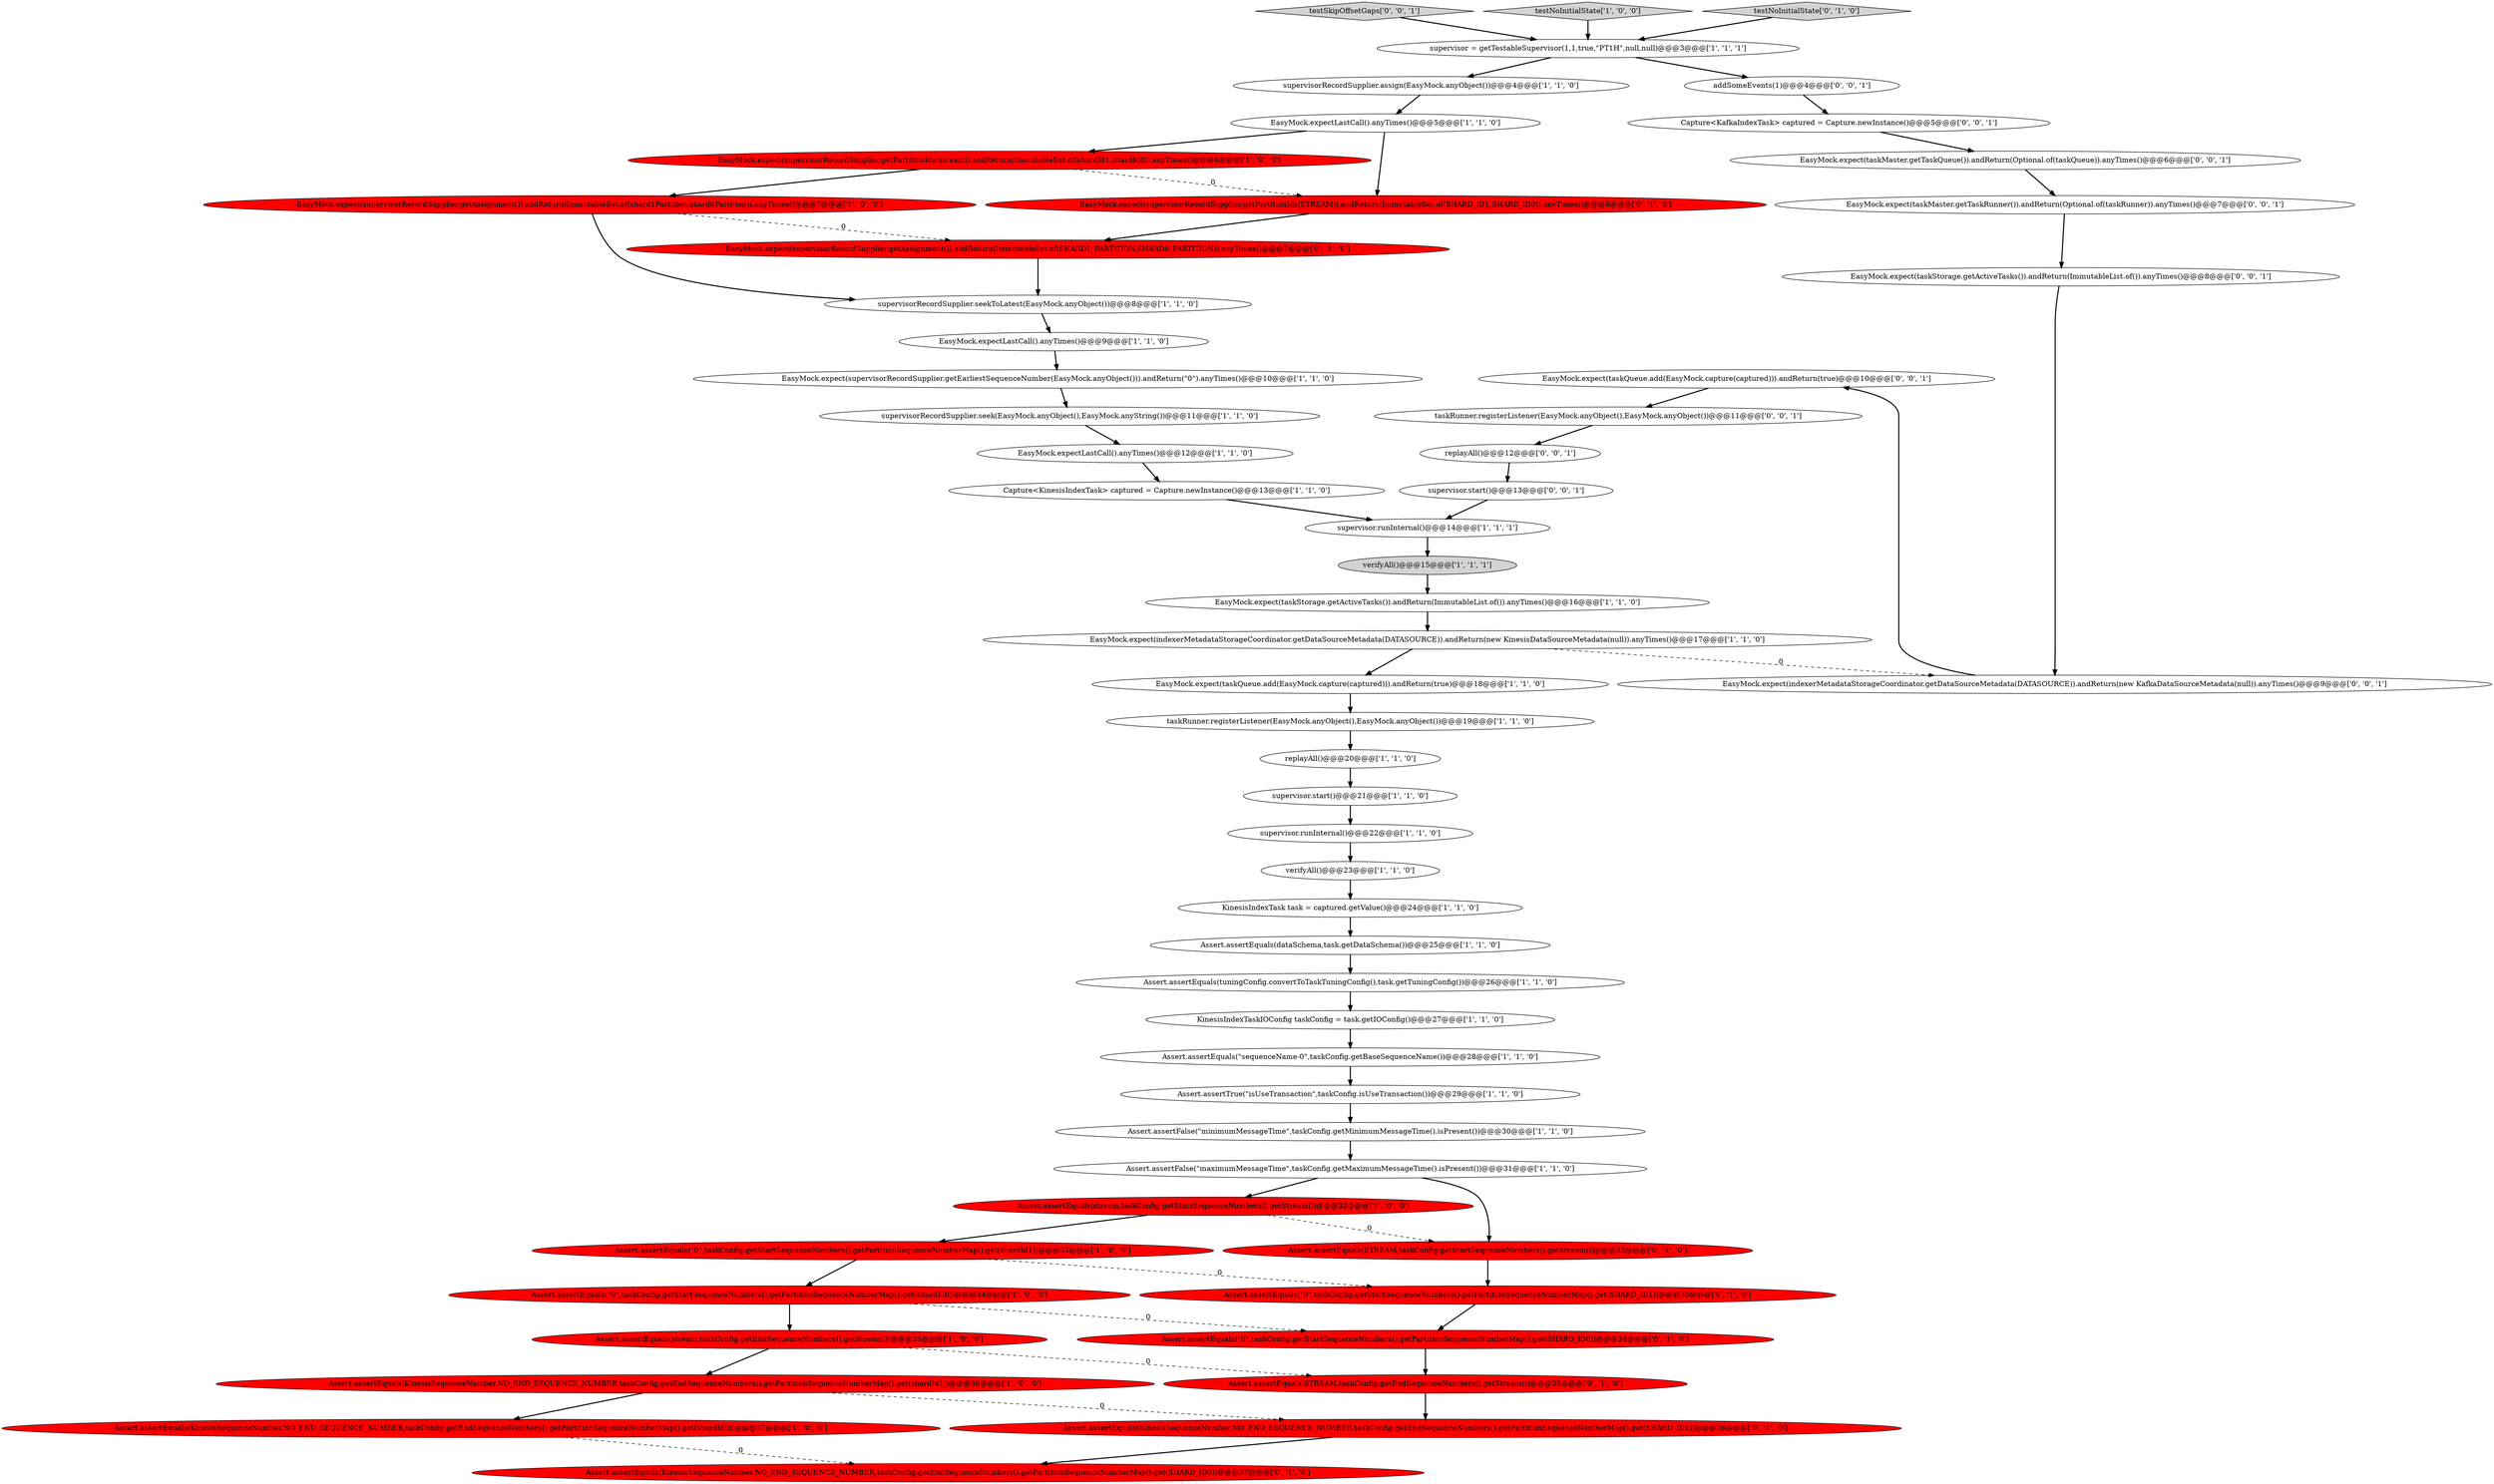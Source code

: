 digraph {
51 [style = filled, label = "EasyMock.expect(taskQueue.add(EasyMock.capture(captured))).andReturn(true)@@@10@@@['0', '0', '1']", fillcolor = white, shape = ellipse image = "AAA0AAABBB3BBB"];
38 [style = filled, label = "Assert.assertEquals(\"0\",taskConfig.getStartSequenceNumbers().getPartitionSequenceNumberMap().get(SHARD_ID0))@@@34@@@['0', '1', '0']", fillcolor = red, shape = ellipse image = "AAA1AAABBB2BBB"];
52 [style = filled, label = "EasyMock.expect(taskStorage.getActiveTasks()).andReturn(ImmutableList.of()).anyTimes()@@@8@@@['0', '0', '1']", fillcolor = white, shape = ellipse image = "AAA0AAABBB3BBB"];
19 [style = filled, label = "Assert.assertEquals(KinesisSequenceNumber.NO_END_SEQUENCE_NUMBER,taskConfig.getEndSequenceNumbers().getPartitionSequenceNumberMap().get(shardId1))@@@36@@@['1', '0', '0']", fillcolor = red, shape = ellipse image = "AAA1AAABBB1BBB"];
20 [style = filled, label = "EasyMock.expect(taskQueue.add(EasyMock.capture(captured))).andReturn(true)@@@18@@@['1', '1', '0']", fillcolor = white, shape = ellipse image = "AAA0AAABBB1BBB"];
18 [style = filled, label = "Assert.assertFalse(\"minimumMessageTime\",taskConfig.getMinimumMessageTime().isPresent())@@@30@@@['1', '1', '0']", fillcolor = white, shape = ellipse image = "AAA0AAABBB1BBB"];
5 [style = filled, label = "supervisorRecordSupplier.seekToLatest(EasyMock.anyObject())@@@8@@@['1', '1', '0']", fillcolor = white, shape = ellipse image = "AAA0AAABBB1BBB"];
27 [style = filled, label = "Assert.assertTrue(\"isUseTransaction\",taskConfig.isUseTransaction())@@@29@@@['1', '1', '0']", fillcolor = white, shape = ellipse image = "AAA0AAABBB1BBB"];
32 [style = filled, label = "Assert.assertEquals(stream,taskConfig.getStartSequenceNumbers().getStream())@@@32@@@['1', '0', '0']", fillcolor = red, shape = ellipse image = "AAA1AAABBB1BBB"];
49 [style = filled, label = "addSomeEvents(1)@@@4@@@['0', '0', '1']", fillcolor = white, shape = ellipse image = "AAA0AAABBB3BBB"];
6 [style = filled, label = "EasyMock.expectLastCall().anyTimes()@@@9@@@['1', '1', '0']", fillcolor = white, shape = ellipse image = "AAA0AAABBB1BBB"];
15 [style = filled, label = "Assert.assertEquals(KinesisSequenceNumber.NO_END_SEQUENCE_NUMBER,taskConfig.getEndSequenceNumbers().getPartitionSequenceNumberMap().get(shardId0))@@@37@@@['1', '0', '0']", fillcolor = red, shape = ellipse image = "AAA1AAABBB1BBB"];
7 [style = filled, label = "Assert.assertFalse(\"maximumMessageTime\",taskConfig.getMaximumMessageTime().isPresent())@@@31@@@['1', '1', '0']", fillcolor = white, shape = ellipse image = "AAA0AAABBB1BBB"];
50 [style = filled, label = "testSkipOffsetGaps['0', '0', '1']", fillcolor = lightgray, shape = diamond image = "AAA0AAABBB3BBB"];
11 [style = filled, label = "EasyMock.expect(supervisorRecordSupplier.getPartitionIds(stream)).andReturn(ImmutableSet.of(shardId1,shardId0)).anyTimes()@@@6@@@['1', '0', '0']", fillcolor = red, shape = ellipse image = "AAA1AAABBB1BBB"];
47 [style = filled, label = "EasyMock.expect(taskMaster.getTaskRunner()).andReturn(Optional.of(taskRunner)).anyTimes()@@@7@@@['0', '0', '1']", fillcolor = white, shape = ellipse image = "AAA0AAABBB3BBB"];
3 [style = filled, label = "Assert.assertEquals(tuningConfig.convertToTaskTuningConfig(),task.getTuningConfig())@@@26@@@['1', '1', '0']", fillcolor = white, shape = ellipse image = "AAA0AAABBB1BBB"];
16 [style = filled, label = "Capture<KinesisIndexTask> captured = Capture.newInstance()@@@13@@@['1', '1', '0']", fillcolor = white, shape = ellipse image = "AAA0AAABBB1BBB"];
10 [style = filled, label = "EasyMock.expect(indexerMetadataStorageCoordinator.getDataSourceMetadata(DATASOURCE)).andReturn(new KinesisDataSourceMetadata(null)).anyTimes()@@@17@@@['1', '1', '0']", fillcolor = white, shape = ellipse image = "AAA0AAABBB1BBB"];
39 [style = filled, label = "Assert.assertEquals(STREAM,taskConfig.getStartSequenceNumbers().getStream())@@@32@@@['0', '1', '0']", fillcolor = red, shape = ellipse image = "AAA1AAABBB2BBB"];
45 [style = filled, label = "EasyMock.expect(taskMaster.getTaskQueue()).andReturn(Optional.of(taskQueue)).anyTimes()@@@6@@@['0', '0', '1']", fillcolor = white, shape = ellipse image = "AAA0AAABBB3BBB"];
21 [style = filled, label = "KinesisIndexTask task = captured.getValue()@@@24@@@['1', '1', '0']", fillcolor = white, shape = ellipse image = "AAA0AAABBB1BBB"];
4 [style = filled, label = "supervisor.runInternal()@@@14@@@['1', '1', '1']", fillcolor = white, shape = ellipse image = "AAA0AAABBB1BBB"];
14 [style = filled, label = "Assert.assertEquals(dataSchema,task.getDataSchema())@@@25@@@['1', '1', '0']", fillcolor = white, shape = ellipse image = "AAA0AAABBB1BBB"];
53 [style = filled, label = "Capture<KafkaIndexTask> captured = Capture.newInstance()@@@5@@@['0', '0', '1']", fillcolor = white, shape = ellipse image = "AAA0AAABBB3BBB"];
24 [style = filled, label = "Assert.assertEquals(\"0\",taskConfig.getStartSequenceNumbers().getPartitionSequenceNumberMap().get(shardId1))@@@33@@@['1', '0', '0']", fillcolor = red, shape = ellipse image = "AAA1AAABBB1BBB"];
41 [style = filled, label = "Assert.assertEquals(\"0\",taskConfig.getStartSequenceNumbers().getPartitionSequenceNumberMap().get(SHARD_ID1))@@@33@@@['0', '1', '0']", fillcolor = red, shape = ellipse image = "AAA1AAABBB2BBB"];
0 [style = filled, label = "Assert.assertEquals(stream,taskConfig.getEndSequenceNumbers().getStream())@@@35@@@['1', '0', '0']", fillcolor = red, shape = ellipse image = "AAA1AAABBB1BBB"];
55 [style = filled, label = "taskRunner.registerListener(EasyMock.anyObject(),EasyMock.anyObject())@@@11@@@['0', '0', '1']", fillcolor = white, shape = ellipse image = "AAA0AAABBB3BBB"];
12 [style = filled, label = "Assert.assertEquals(\"sequenceName-0\",taskConfig.getBaseSequenceName())@@@28@@@['1', '1', '0']", fillcolor = white, shape = ellipse image = "AAA0AAABBB1BBB"];
33 [style = filled, label = "EasyMock.expect(taskStorage.getActiveTasks()).andReturn(ImmutableList.of()).anyTimes()@@@16@@@['1', '1', '0']", fillcolor = white, shape = ellipse image = "AAA0AAABBB1BBB"];
44 [style = filled, label = "EasyMock.expect(supervisorRecordSupplier.getPartitionIds(STREAM)).andReturn(ImmutableSet.of(SHARD_ID1,SHARD_ID0)).anyTimes()@@@6@@@['0', '1', '0']", fillcolor = red, shape = ellipse image = "AAA1AAABBB2BBB"];
1 [style = filled, label = "replayAll()@@@20@@@['1', '1', '0']", fillcolor = white, shape = ellipse image = "AAA0AAABBB1BBB"];
2 [style = filled, label = "supervisorRecordSupplier.seek(EasyMock.anyObject(),EasyMock.anyString())@@@11@@@['1', '1', '0']", fillcolor = white, shape = ellipse image = "AAA0AAABBB1BBB"];
35 [style = filled, label = "Assert.assertEquals(\"0\",taskConfig.getStartSequenceNumbers().getPartitionSequenceNumberMap().get(shardId0))@@@34@@@['1', '0', '0']", fillcolor = red, shape = ellipse image = "AAA1AAABBB1BBB"];
22 [style = filled, label = "EasyMock.expectLastCall().anyTimes()@@@12@@@['1', '1', '0']", fillcolor = white, shape = ellipse image = "AAA0AAABBB1BBB"];
8 [style = filled, label = "supervisor = getTestableSupervisor(1,1,true,\"PT1H\",null,null)@@@3@@@['1', '1', '1']", fillcolor = white, shape = ellipse image = "AAA0AAABBB1BBB"];
28 [style = filled, label = "EasyMock.expectLastCall().anyTimes()@@@5@@@['1', '1', '0']", fillcolor = white, shape = ellipse image = "AAA0AAABBB1BBB"];
48 [style = filled, label = "supervisor.start()@@@13@@@['0', '0', '1']", fillcolor = white, shape = ellipse image = "AAA0AAABBB3BBB"];
9 [style = filled, label = "KinesisIndexTaskIOConfig taskConfig = task.getIOConfig()@@@27@@@['1', '1', '0']", fillcolor = white, shape = ellipse image = "AAA0AAABBB1BBB"];
40 [style = filled, label = "Assert.assertEquals(KinesisSequenceNumber.NO_END_SEQUENCE_NUMBER,taskConfig.getEndSequenceNumbers().getPartitionSequenceNumberMap().get(SHARD_ID1))@@@36@@@['0', '1', '0']", fillcolor = red, shape = ellipse image = "AAA1AAABBB2BBB"];
54 [style = filled, label = "replayAll()@@@12@@@['0', '0', '1']", fillcolor = white, shape = ellipse image = "AAA0AAABBB3BBB"];
13 [style = filled, label = "taskRunner.registerListener(EasyMock.anyObject(),EasyMock.anyObject())@@@19@@@['1', '1', '0']", fillcolor = white, shape = ellipse image = "AAA0AAABBB1BBB"];
34 [style = filled, label = "EasyMock.expect(supervisorRecordSupplier.getAssignment()).andReturn(ImmutableSet.of(shard1Partition,shard0Partition)).anyTimes()@@@7@@@['1', '0', '0']", fillcolor = red, shape = ellipse image = "AAA1AAABBB1BBB"];
46 [style = filled, label = "EasyMock.expect(indexerMetadataStorageCoordinator.getDataSourceMetadata(DATASOURCE)).andReturn(new KafkaDataSourceMetadata(null)).anyTimes()@@@9@@@['0', '0', '1']", fillcolor = white, shape = ellipse image = "AAA0AAABBB3BBB"];
30 [style = filled, label = "supervisor.start()@@@21@@@['1', '1', '0']", fillcolor = white, shape = ellipse image = "AAA0AAABBB1BBB"];
42 [style = filled, label = "EasyMock.expect(supervisorRecordSupplier.getAssignment()).andReturn(ImmutableSet.of(SHARD1_PARTITION,SHARD0_PARTITION)).anyTimes()@@@7@@@['0', '1', '0']", fillcolor = red, shape = ellipse image = "AAA1AAABBB2BBB"];
26 [style = filled, label = "testNoInitialState['1', '0', '0']", fillcolor = lightgray, shape = diamond image = "AAA0AAABBB1BBB"];
25 [style = filled, label = "supervisorRecordSupplier.assign(EasyMock.anyObject())@@@4@@@['1', '1', '0']", fillcolor = white, shape = ellipse image = "AAA0AAABBB1BBB"];
31 [style = filled, label = "supervisor.runInternal()@@@22@@@['1', '1', '0']", fillcolor = white, shape = ellipse image = "AAA0AAABBB1BBB"];
43 [style = filled, label = "Assert.assertEquals(STREAM,taskConfig.getEndSequenceNumbers().getStream())@@@35@@@['0', '1', '0']", fillcolor = red, shape = ellipse image = "AAA1AAABBB2BBB"];
36 [style = filled, label = "testNoInitialState['0', '1', '0']", fillcolor = lightgray, shape = diamond image = "AAA0AAABBB2BBB"];
17 [style = filled, label = "verifyAll()@@@15@@@['1', '1', '1']", fillcolor = lightgray, shape = ellipse image = "AAA0AAABBB1BBB"];
29 [style = filled, label = "EasyMock.expect(supervisorRecordSupplier.getEarliestSequenceNumber(EasyMock.anyObject())).andReturn(\"0\").anyTimes()@@@10@@@['1', '1', '0']", fillcolor = white, shape = ellipse image = "AAA0AAABBB1BBB"];
23 [style = filled, label = "verifyAll()@@@23@@@['1', '1', '0']", fillcolor = white, shape = ellipse image = "AAA0AAABBB1BBB"];
37 [style = filled, label = "Assert.assertEquals(KinesisSequenceNumber.NO_END_SEQUENCE_NUMBER,taskConfig.getEndSequenceNumbers().getPartitionSequenceNumberMap().get(SHARD_ID0))@@@37@@@['0', '1', '0']", fillcolor = red, shape = ellipse image = "AAA1AAABBB2BBB"];
14->3 [style = bold, label=""];
27->18 [style = bold, label=""];
7->32 [style = bold, label=""];
44->42 [style = bold, label=""];
25->28 [style = bold, label=""];
10->20 [style = bold, label=""];
20->13 [style = bold, label=""];
31->23 [style = bold, label=""];
52->46 [style = bold, label=""];
4->17 [style = bold, label=""];
24->41 [style = dashed, label="0"];
22->16 [style = bold, label=""];
34->5 [style = bold, label=""];
24->35 [style = bold, label=""];
0->19 [style = bold, label=""];
15->37 [style = dashed, label="0"];
28->11 [style = bold, label=""];
48->4 [style = bold, label=""];
11->44 [style = dashed, label="0"];
54->48 [style = bold, label=""];
33->10 [style = bold, label=""];
17->33 [style = bold, label=""];
26->8 [style = bold, label=""];
0->43 [style = dashed, label="0"];
1->30 [style = bold, label=""];
35->38 [style = dashed, label="0"];
13->1 [style = bold, label=""];
6->29 [style = bold, label=""];
49->53 [style = bold, label=""];
3->9 [style = bold, label=""];
43->40 [style = bold, label=""];
46->51 [style = bold, label=""];
10->46 [style = dashed, label="0"];
35->0 [style = bold, label=""];
29->2 [style = bold, label=""];
11->34 [style = bold, label=""];
5->6 [style = bold, label=""];
23->21 [style = bold, label=""];
51->55 [style = bold, label=""];
7->39 [style = bold, label=""];
30->31 [style = bold, label=""];
28->44 [style = bold, label=""];
45->47 [style = bold, label=""];
36->8 [style = bold, label=""];
50->8 [style = bold, label=""];
32->39 [style = dashed, label="0"];
8->49 [style = bold, label=""];
39->41 [style = bold, label=""];
41->38 [style = bold, label=""];
9->12 [style = bold, label=""];
42->5 [style = bold, label=""];
55->54 [style = bold, label=""];
16->4 [style = bold, label=""];
2->22 [style = bold, label=""];
18->7 [style = bold, label=""];
19->15 [style = bold, label=""];
47->52 [style = bold, label=""];
32->24 [style = bold, label=""];
8->25 [style = bold, label=""];
12->27 [style = bold, label=""];
19->40 [style = dashed, label="0"];
53->45 [style = bold, label=""];
38->43 [style = bold, label=""];
34->42 [style = dashed, label="0"];
40->37 [style = bold, label=""];
21->14 [style = bold, label=""];
}
